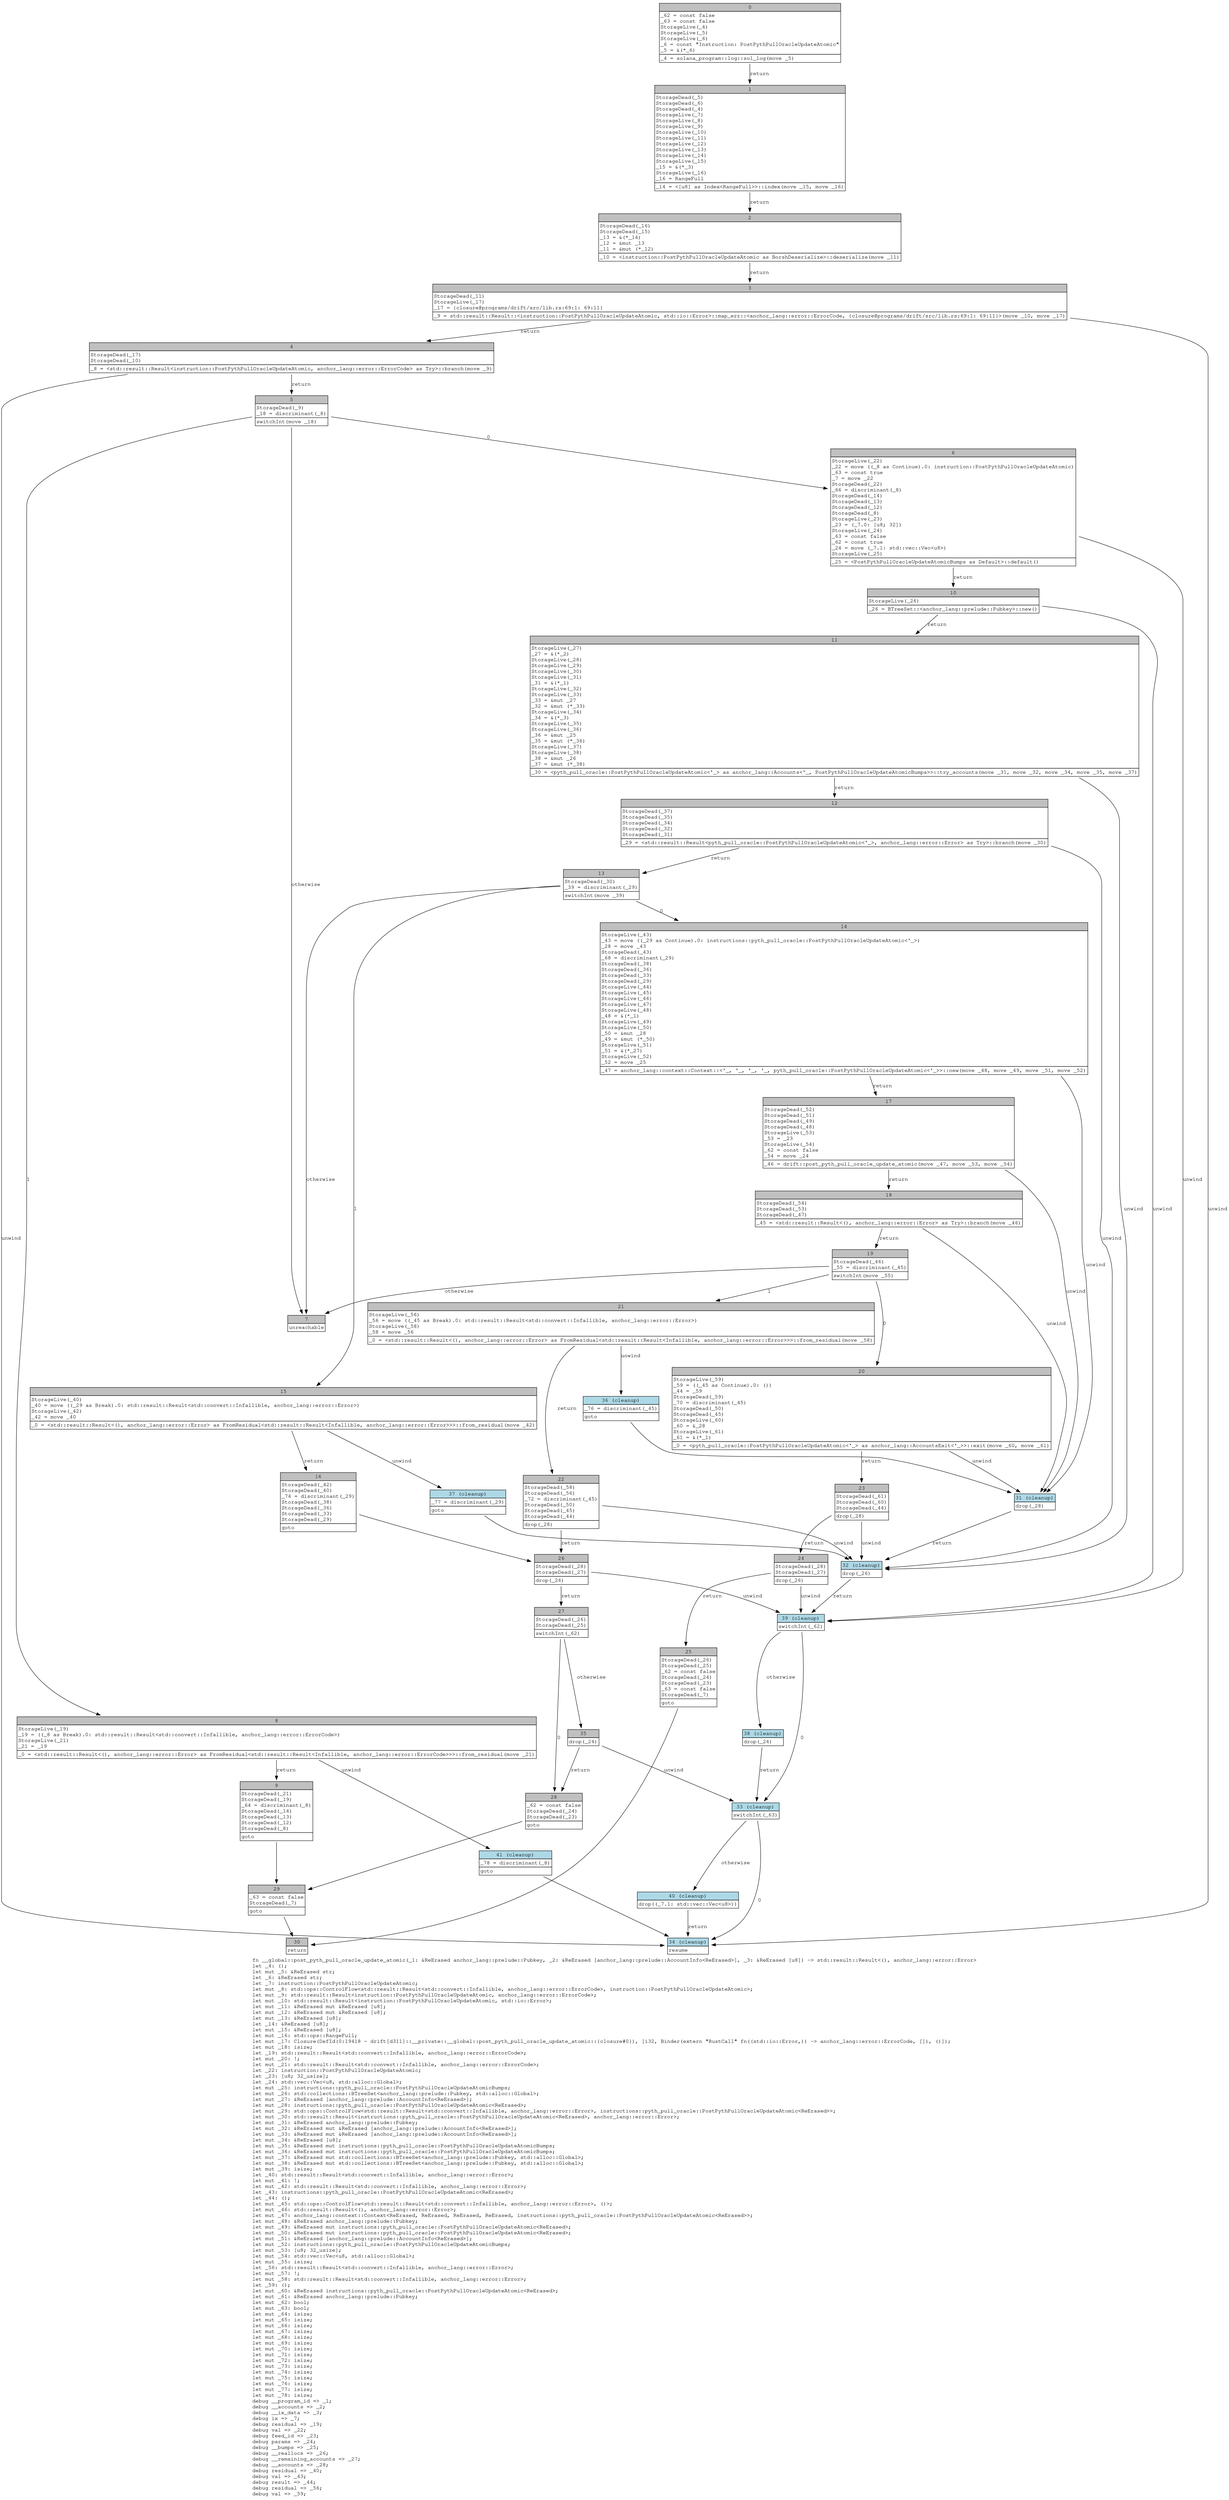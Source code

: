 digraph Mir_0_19416 {
    graph [fontname="Courier, monospace"];
    node [fontname="Courier, monospace"];
    edge [fontname="Courier, monospace"];
    label=<fn __global::post_pyth_pull_oracle_update_atomic(_1: &amp;ReErased anchor_lang::prelude::Pubkey, _2: &amp;ReErased [anchor_lang::prelude::AccountInfo&lt;ReErased&gt;], _3: &amp;ReErased [u8]) -&gt; std::result::Result&lt;(), anchor_lang::error::Error&gt;<br align="left"/>let _4: ();<br align="left"/>let mut _5: &amp;ReErased str;<br align="left"/>let _6: &amp;ReErased str;<br align="left"/>let _7: instruction::PostPythPullOracleUpdateAtomic;<br align="left"/>let mut _8: std::ops::ControlFlow&lt;std::result::Result&lt;std::convert::Infallible, anchor_lang::error::ErrorCode&gt;, instruction::PostPythPullOracleUpdateAtomic&gt;;<br align="left"/>let mut _9: std::result::Result&lt;instruction::PostPythPullOracleUpdateAtomic, anchor_lang::error::ErrorCode&gt;;<br align="left"/>let mut _10: std::result::Result&lt;instruction::PostPythPullOracleUpdateAtomic, std::io::Error&gt;;<br align="left"/>let mut _11: &amp;ReErased mut &amp;ReErased [u8];<br align="left"/>let mut _12: &amp;ReErased mut &amp;ReErased [u8];<br align="left"/>let mut _13: &amp;ReErased [u8];<br align="left"/>let _14: &amp;ReErased [u8];<br align="left"/>let mut _15: &amp;ReErased [u8];<br align="left"/>let mut _16: std::ops::RangeFull;<br align="left"/>let mut _17: Closure(DefId(0:19418 ~ drift[d311]::__private::__global::post_pyth_pull_oracle_update_atomic::{closure#0}), [i32, Binder(extern &quot;RustCall&quot; fn((std::io::Error,)) -&gt; anchor_lang::error::ErrorCode, []), ()]);<br align="left"/>let mut _18: isize;<br align="left"/>let _19: std::result::Result&lt;std::convert::Infallible, anchor_lang::error::ErrorCode&gt;;<br align="left"/>let mut _20: !;<br align="left"/>let mut _21: std::result::Result&lt;std::convert::Infallible, anchor_lang::error::ErrorCode&gt;;<br align="left"/>let _22: instruction::PostPythPullOracleUpdateAtomic;<br align="left"/>let _23: [u8; 32_usize];<br align="left"/>let _24: std::vec::Vec&lt;u8, std::alloc::Global&gt;;<br align="left"/>let mut _25: instructions::pyth_pull_oracle::PostPythPullOracleUpdateAtomicBumps;<br align="left"/>let mut _26: std::collections::BTreeSet&lt;anchor_lang::prelude::Pubkey, std::alloc::Global&gt;;<br align="left"/>let mut _27: &amp;ReErased [anchor_lang::prelude::AccountInfo&lt;ReErased&gt;];<br align="left"/>let mut _28: instructions::pyth_pull_oracle::PostPythPullOracleUpdateAtomic&lt;ReErased&gt;;<br align="left"/>let mut _29: std::ops::ControlFlow&lt;std::result::Result&lt;std::convert::Infallible, anchor_lang::error::Error&gt;, instructions::pyth_pull_oracle::PostPythPullOracleUpdateAtomic&lt;ReErased&gt;&gt;;<br align="left"/>let mut _30: std::result::Result&lt;instructions::pyth_pull_oracle::PostPythPullOracleUpdateAtomic&lt;ReErased&gt;, anchor_lang::error::Error&gt;;<br align="left"/>let mut _31: &amp;ReErased anchor_lang::prelude::Pubkey;<br align="left"/>let mut _32: &amp;ReErased mut &amp;ReErased [anchor_lang::prelude::AccountInfo&lt;ReErased&gt;];<br align="left"/>let mut _33: &amp;ReErased mut &amp;ReErased [anchor_lang::prelude::AccountInfo&lt;ReErased&gt;];<br align="left"/>let mut _34: &amp;ReErased [u8];<br align="left"/>let mut _35: &amp;ReErased mut instructions::pyth_pull_oracle::PostPythPullOracleUpdateAtomicBumps;<br align="left"/>let mut _36: &amp;ReErased mut instructions::pyth_pull_oracle::PostPythPullOracleUpdateAtomicBumps;<br align="left"/>let mut _37: &amp;ReErased mut std::collections::BTreeSet&lt;anchor_lang::prelude::Pubkey, std::alloc::Global&gt;;<br align="left"/>let mut _38: &amp;ReErased mut std::collections::BTreeSet&lt;anchor_lang::prelude::Pubkey, std::alloc::Global&gt;;<br align="left"/>let mut _39: isize;<br align="left"/>let _40: std::result::Result&lt;std::convert::Infallible, anchor_lang::error::Error&gt;;<br align="left"/>let mut _41: !;<br align="left"/>let mut _42: std::result::Result&lt;std::convert::Infallible, anchor_lang::error::Error&gt;;<br align="left"/>let _43: instructions::pyth_pull_oracle::PostPythPullOracleUpdateAtomic&lt;ReErased&gt;;<br align="left"/>let _44: ();<br align="left"/>let mut _45: std::ops::ControlFlow&lt;std::result::Result&lt;std::convert::Infallible, anchor_lang::error::Error&gt;, ()&gt;;<br align="left"/>let mut _46: std::result::Result&lt;(), anchor_lang::error::Error&gt;;<br align="left"/>let mut _47: anchor_lang::context::Context&lt;ReErased, ReErased, ReErased, ReErased, instructions::pyth_pull_oracle::PostPythPullOracleUpdateAtomic&lt;ReErased&gt;&gt;;<br align="left"/>let mut _48: &amp;ReErased anchor_lang::prelude::Pubkey;<br align="left"/>let mut _49: &amp;ReErased mut instructions::pyth_pull_oracle::PostPythPullOracleUpdateAtomic&lt;ReErased&gt;;<br align="left"/>let mut _50: &amp;ReErased mut instructions::pyth_pull_oracle::PostPythPullOracleUpdateAtomic&lt;ReErased&gt;;<br align="left"/>let mut _51: &amp;ReErased [anchor_lang::prelude::AccountInfo&lt;ReErased&gt;];<br align="left"/>let mut _52: instructions::pyth_pull_oracle::PostPythPullOracleUpdateAtomicBumps;<br align="left"/>let mut _53: [u8; 32_usize];<br align="left"/>let mut _54: std::vec::Vec&lt;u8, std::alloc::Global&gt;;<br align="left"/>let mut _55: isize;<br align="left"/>let _56: std::result::Result&lt;std::convert::Infallible, anchor_lang::error::Error&gt;;<br align="left"/>let mut _57: !;<br align="left"/>let mut _58: std::result::Result&lt;std::convert::Infallible, anchor_lang::error::Error&gt;;<br align="left"/>let _59: ();<br align="left"/>let mut _60: &amp;ReErased instructions::pyth_pull_oracle::PostPythPullOracleUpdateAtomic&lt;ReErased&gt;;<br align="left"/>let mut _61: &amp;ReErased anchor_lang::prelude::Pubkey;<br align="left"/>let mut _62: bool;<br align="left"/>let mut _63: bool;<br align="left"/>let mut _64: isize;<br align="left"/>let mut _65: isize;<br align="left"/>let mut _66: isize;<br align="left"/>let mut _67: isize;<br align="left"/>let mut _68: isize;<br align="left"/>let mut _69: isize;<br align="left"/>let mut _70: isize;<br align="left"/>let mut _71: isize;<br align="left"/>let mut _72: isize;<br align="left"/>let mut _73: isize;<br align="left"/>let mut _74: isize;<br align="left"/>let mut _75: isize;<br align="left"/>let mut _76: isize;<br align="left"/>let mut _77: isize;<br align="left"/>let mut _78: isize;<br align="left"/>debug __program_id =&gt; _1;<br align="left"/>debug __accounts =&gt; _2;<br align="left"/>debug __ix_data =&gt; _3;<br align="left"/>debug ix =&gt; _7;<br align="left"/>debug residual =&gt; _19;<br align="left"/>debug val =&gt; _22;<br align="left"/>debug feed_id =&gt; _23;<br align="left"/>debug params =&gt; _24;<br align="left"/>debug __bumps =&gt; _25;<br align="left"/>debug __reallocs =&gt; _26;<br align="left"/>debug __remaining_accounts =&gt; _27;<br align="left"/>debug __accounts =&gt; _28;<br align="left"/>debug residual =&gt; _40;<br align="left"/>debug val =&gt; _43;<br align="left"/>debug result =&gt; _44;<br align="left"/>debug residual =&gt; _56;<br align="left"/>debug val =&gt; _59;<br align="left"/>>;
    bb0__0_19416 [shape="none", label=<<table border="0" cellborder="1" cellspacing="0"><tr><td bgcolor="gray" align="center" colspan="1">0</td></tr><tr><td align="left" balign="left">_62 = const false<br/>_63 = const false<br/>StorageLive(_4)<br/>StorageLive(_5)<br/>StorageLive(_6)<br/>_6 = const &quot;Instruction: PostPythPullOracleUpdateAtomic&quot;<br/>_5 = &amp;(*_6)<br/></td></tr><tr><td align="left">_4 = solana_program::log::sol_log(move _5)</td></tr></table>>];
    bb1__0_19416 [shape="none", label=<<table border="0" cellborder="1" cellspacing="0"><tr><td bgcolor="gray" align="center" colspan="1">1</td></tr><tr><td align="left" balign="left">StorageDead(_5)<br/>StorageDead(_6)<br/>StorageDead(_4)<br/>StorageLive(_7)<br/>StorageLive(_8)<br/>StorageLive(_9)<br/>StorageLive(_10)<br/>StorageLive(_11)<br/>StorageLive(_12)<br/>StorageLive(_13)<br/>StorageLive(_14)<br/>StorageLive(_15)<br/>_15 = &amp;(*_3)<br/>StorageLive(_16)<br/>_16 = RangeFull<br/></td></tr><tr><td align="left">_14 = &lt;[u8] as Index&lt;RangeFull&gt;&gt;::index(move _15, move _16)</td></tr></table>>];
    bb2__0_19416 [shape="none", label=<<table border="0" cellborder="1" cellspacing="0"><tr><td bgcolor="gray" align="center" colspan="1">2</td></tr><tr><td align="left" balign="left">StorageDead(_16)<br/>StorageDead(_15)<br/>_13 = &amp;(*_14)<br/>_12 = &amp;mut _13<br/>_11 = &amp;mut (*_12)<br/></td></tr><tr><td align="left">_10 = &lt;instruction::PostPythPullOracleUpdateAtomic as BorshDeserialize&gt;::deserialize(move _11)</td></tr></table>>];
    bb3__0_19416 [shape="none", label=<<table border="0" cellborder="1" cellspacing="0"><tr><td bgcolor="gray" align="center" colspan="1">3</td></tr><tr><td align="left" balign="left">StorageDead(_11)<br/>StorageLive(_17)<br/>_17 = {closure@programs/drift/src/lib.rs:69:1: 69:11}<br/></td></tr><tr><td align="left">_9 = std::result::Result::&lt;instruction::PostPythPullOracleUpdateAtomic, std::io::Error&gt;::map_err::&lt;anchor_lang::error::ErrorCode, {closure@programs/drift/src/lib.rs:69:1: 69:11}&gt;(move _10, move _17)</td></tr></table>>];
    bb4__0_19416 [shape="none", label=<<table border="0" cellborder="1" cellspacing="0"><tr><td bgcolor="gray" align="center" colspan="1">4</td></tr><tr><td align="left" balign="left">StorageDead(_17)<br/>StorageDead(_10)<br/></td></tr><tr><td align="left">_8 = &lt;std::result::Result&lt;instruction::PostPythPullOracleUpdateAtomic, anchor_lang::error::ErrorCode&gt; as Try&gt;::branch(move _9)</td></tr></table>>];
    bb5__0_19416 [shape="none", label=<<table border="0" cellborder="1" cellspacing="0"><tr><td bgcolor="gray" align="center" colspan="1">5</td></tr><tr><td align="left" balign="left">StorageDead(_9)<br/>_18 = discriminant(_8)<br/></td></tr><tr><td align="left">switchInt(move _18)</td></tr></table>>];
    bb6__0_19416 [shape="none", label=<<table border="0" cellborder="1" cellspacing="0"><tr><td bgcolor="gray" align="center" colspan="1">6</td></tr><tr><td align="left" balign="left">StorageLive(_22)<br/>_22 = move ((_8 as Continue).0: instruction::PostPythPullOracleUpdateAtomic)<br/>_63 = const true<br/>_7 = move _22<br/>StorageDead(_22)<br/>_66 = discriminant(_8)<br/>StorageDead(_14)<br/>StorageDead(_13)<br/>StorageDead(_12)<br/>StorageDead(_8)<br/>StorageLive(_23)<br/>_23 = (_7.0: [u8; 32])<br/>StorageLive(_24)<br/>_63 = const false<br/>_62 = const true<br/>_24 = move (_7.1: std::vec::Vec&lt;u8&gt;)<br/>StorageLive(_25)<br/></td></tr><tr><td align="left">_25 = &lt;PostPythPullOracleUpdateAtomicBumps as Default&gt;::default()</td></tr></table>>];
    bb7__0_19416 [shape="none", label=<<table border="0" cellborder="1" cellspacing="0"><tr><td bgcolor="gray" align="center" colspan="1">7</td></tr><tr><td align="left">unreachable</td></tr></table>>];
    bb8__0_19416 [shape="none", label=<<table border="0" cellborder="1" cellspacing="0"><tr><td bgcolor="gray" align="center" colspan="1">8</td></tr><tr><td align="left" balign="left">StorageLive(_19)<br/>_19 = ((_8 as Break).0: std::result::Result&lt;std::convert::Infallible, anchor_lang::error::ErrorCode&gt;)<br/>StorageLive(_21)<br/>_21 = _19<br/></td></tr><tr><td align="left">_0 = &lt;std::result::Result&lt;(), anchor_lang::error::Error&gt; as FromResidual&lt;std::result::Result&lt;Infallible, anchor_lang::error::ErrorCode&gt;&gt;&gt;::from_residual(move _21)</td></tr></table>>];
    bb9__0_19416 [shape="none", label=<<table border="0" cellborder="1" cellspacing="0"><tr><td bgcolor="gray" align="center" colspan="1">9</td></tr><tr><td align="left" balign="left">StorageDead(_21)<br/>StorageDead(_19)<br/>_64 = discriminant(_8)<br/>StorageDead(_14)<br/>StorageDead(_13)<br/>StorageDead(_12)<br/>StorageDead(_8)<br/></td></tr><tr><td align="left">goto</td></tr></table>>];
    bb10__0_19416 [shape="none", label=<<table border="0" cellborder="1" cellspacing="0"><tr><td bgcolor="gray" align="center" colspan="1">10</td></tr><tr><td align="left" balign="left">StorageLive(_26)<br/></td></tr><tr><td align="left">_26 = BTreeSet::&lt;anchor_lang::prelude::Pubkey&gt;::new()</td></tr></table>>];
    bb11__0_19416 [shape="none", label=<<table border="0" cellborder="1" cellspacing="0"><tr><td bgcolor="gray" align="center" colspan="1">11</td></tr><tr><td align="left" balign="left">StorageLive(_27)<br/>_27 = &amp;(*_2)<br/>StorageLive(_28)<br/>StorageLive(_29)<br/>StorageLive(_30)<br/>StorageLive(_31)<br/>_31 = &amp;(*_1)<br/>StorageLive(_32)<br/>StorageLive(_33)<br/>_33 = &amp;mut _27<br/>_32 = &amp;mut (*_33)<br/>StorageLive(_34)<br/>_34 = &amp;(*_3)<br/>StorageLive(_35)<br/>StorageLive(_36)<br/>_36 = &amp;mut _25<br/>_35 = &amp;mut (*_36)<br/>StorageLive(_37)<br/>StorageLive(_38)<br/>_38 = &amp;mut _26<br/>_37 = &amp;mut (*_38)<br/></td></tr><tr><td align="left">_30 = &lt;pyth_pull_oracle::PostPythPullOracleUpdateAtomic&lt;'_&gt; as anchor_lang::Accounts&lt;'_, PostPythPullOracleUpdateAtomicBumps&gt;&gt;::try_accounts(move _31, move _32, move _34, move _35, move _37)</td></tr></table>>];
    bb12__0_19416 [shape="none", label=<<table border="0" cellborder="1" cellspacing="0"><tr><td bgcolor="gray" align="center" colspan="1">12</td></tr><tr><td align="left" balign="left">StorageDead(_37)<br/>StorageDead(_35)<br/>StorageDead(_34)<br/>StorageDead(_32)<br/>StorageDead(_31)<br/></td></tr><tr><td align="left">_29 = &lt;std::result::Result&lt;pyth_pull_oracle::PostPythPullOracleUpdateAtomic&lt;'_&gt;, anchor_lang::error::Error&gt; as Try&gt;::branch(move _30)</td></tr></table>>];
    bb13__0_19416 [shape="none", label=<<table border="0" cellborder="1" cellspacing="0"><tr><td bgcolor="gray" align="center" colspan="1">13</td></tr><tr><td align="left" balign="left">StorageDead(_30)<br/>_39 = discriminant(_29)<br/></td></tr><tr><td align="left">switchInt(move _39)</td></tr></table>>];
    bb14__0_19416 [shape="none", label=<<table border="0" cellborder="1" cellspacing="0"><tr><td bgcolor="gray" align="center" colspan="1">14</td></tr><tr><td align="left" balign="left">StorageLive(_43)<br/>_43 = move ((_29 as Continue).0: instructions::pyth_pull_oracle::PostPythPullOracleUpdateAtomic&lt;'_&gt;)<br/>_28 = move _43<br/>StorageDead(_43)<br/>_68 = discriminant(_29)<br/>StorageDead(_38)<br/>StorageDead(_36)<br/>StorageDead(_33)<br/>StorageDead(_29)<br/>StorageLive(_44)<br/>StorageLive(_45)<br/>StorageLive(_46)<br/>StorageLive(_47)<br/>StorageLive(_48)<br/>_48 = &amp;(*_1)<br/>StorageLive(_49)<br/>StorageLive(_50)<br/>_50 = &amp;mut _28<br/>_49 = &amp;mut (*_50)<br/>StorageLive(_51)<br/>_51 = &amp;(*_27)<br/>StorageLive(_52)<br/>_52 = move _25<br/></td></tr><tr><td align="left">_47 = anchor_lang::context::Context::&lt;'_, '_, '_, '_, pyth_pull_oracle::PostPythPullOracleUpdateAtomic&lt;'_&gt;&gt;::new(move _48, move _49, move _51, move _52)</td></tr></table>>];
    bb15__0_19416 [shape="none", label=<<table border="0" cellborder="1" cellspacing="0"><tr><td bgcolor="gray" align="center" colspan="1">15</td></tr><tr><td align="left" balign="left">StorageLive(_40)<br/>_40 = move ((_29 as Break).0: std::result::Result&lt;std::convert::Infallible, anchor_lang::error::Error&gt;)<br/>StorageLive(_42)<br/>_42 = move _40<br/></td></tr><tr><td align="left">_0 = &lt;std::result::Result&lt;(), anchor_lang::error::Error&gt; as FromResidual&lt;std::result::Result&lt;Infallible, anchor_lang::error::Error&gt;&gt;&gt;::from_residual(move _42)</td></tr></table>>];
    bb16__0_19416 [shape="none", label=<<table border="0" cellborder="1" cellspacing="0"><tr><td bgcolor="gray" align="center" colspan="1">16</td></tr><tr><td align="left" balign="left">StorageDead(_42)<br/>StorageDead(_40)<br/>_74 = discriminant(_29)<br/>StorageDead(_38)<br/>StorageDead(_36)<br/>StorageDead(_33)<br/>StorageDead(_29)<br/></td></tr><tr><td align="left">goto</td></tr></table>>];
    bb17__0_19416 [shape="none", label=<<table border="0" cellborder="1" cellspacing="0"><tr><td bgcolor="gray" align="center" colspan="1">17</td></tr><tr><td align="left" balign="left">StorageDead(_52)<br/>StorageDead(_51)<br/>StorageDead(_49)<br/>StorageDead(_48)<br/>StorageLive(_53)<br/>_53 = _23<br/>StorageLive(_54)<br/>_62 = const false<br/>_54 = move _24<br/></td></tr><tr><td align="left">_46 = drift::post_pyth_pull_oracle_update_atomic(move _47, move _53, move _54)</td></tr></table>>];
    bb18__0_19416 [shape="none", label=<<table border="0" cellborder="1" cellspacing="0"><tr><td bgcolor="gray" align="center" colspan="1">18</td></tr><tr><td align="left" balign="left">StorageDead(_54)<br/>StorageDead(_53)<br/>StorageDead(_47)<br/></td></tr><tr><td align="left">_45 = &lt;std::result::Result&lt;(), anchor_lang::error::Error&gt; as Try&gt;::branch(move _46)</td></tr></table>>];
    bb19__0_19416 [shape="none", label=<<table border="0" cellborder="1" cellspacing="0"><tr><td bgcolor="gray" align="center" colspan="1">19</td></tr><tr><td align="left" balign="left">StorageDead(_46)<br/>_55 = discriminant(_45)<br/></td></tr><tr><td align="left">switchInt(move _55)</td></tr></table>>];
    bb20__0_19416 [shape="none", label=<<table border="0" cellborder="1" cellspacing="0"><tr><td bgcolor="gray" align="center" colspan="1">20</td></tr><tr><td align="left" balign="left">StorageLive(_59)<br/>_59 = ((_45 as Continue).0: ())<br/>_44 = _59<br/>StorageDead(_59)<br/>_70 = discriminant(_45)<br/>StorageDead(_50)<br/>StorageDead(_45)<br/>StorageLive(_60)<br/>_60 = &amp;_28<br/>StorageLive(_61)<br/>_61 = &amp;(*_1)<br/></td></tr><tr><td align="left">_0 = &lt;pyth_pull_oracle::PostPythPullOracleUpdateAtomic&lt;'_&gt; as anchor_lang::AccountsExit&lt;'_&gt;&gt;::exit(move _60, move _61)</td></tr></table>>];
    bb21__0_19416 [shape="none", label=<<table border="0" cellborder="1" cellspacing="0"><tr><td bgcolor="gray" align="center" colspan="1">21</td></tr><tr><td align="left" balign="left">StorageLive(_56)<br/>_56 = move ((_45 as Break).0: std::result::Result&lt;std::convert::Infallible, anchor_lang::error::Error&gt;)<br/>StorageLive(_58)<br/>_58 = move _56<br/></td></tr><tr><td align="left">_0 = &lt;std::result::Result&lt;(), anchor_lang::error::Error&gt; as FromResidual&lt;std::result::Result&lt;Infallible, anchor_lang::error::Error&gt;&gt;&gt;::from_residual(move _58)</td></tr></table>>];
    bb22__0_19416 [shape="none", label=<<table border="0" cellborder="1" cellspacing="0"><tr><td bgcolor="gray" align="center" colspan="1">22</td></tr><tr><td align="left" balign="left">StorageDead(_58)<br/>StorageDead(_56)<br/>_72 = discriminant(_45)<br/>StorageDead(_50)<br/>StorageDead(_45)<br/>StorageDead(_44)<br/></td></tr><tr><td align="left">drop(_28)</td></tr></table>>];
    bb23__0_19416 [shape="none", label=<<table border="0" cellborder="1" cellspacing="0"><tr><td bgcolor="gray" align="center" colspan="1">23</td></tr><tr><td align="left" balign="left">StorageDead(_61)<br/>StorageDead(_60)<br/>StorageDead(_44)<br/></td></tr><tr><td align="left">drop(_28)</td></tr></table>>];
    bb24__0_19416 [shape="none", label=<<table border="0" cellborder="1" cellspacing="0"><tr><td bgcolor="gray" align="center" colspan="1">24</td></tr><tr><td align="left" balign="left">StorageDead(_28)<br/>StorageDead(_27)<br/></td></tr><tr><td align="left">drop(_26)</td></tr></table>>];
    bb25__0_19416 [shape="none", label=<<table border="0" cellborder="1" cellspacing="0"><tr><td bgcolor="gray" align="center" colspan="1">25</td></tr><tr><td align="left" balign="left">StorageDead(_26)<br/>StorageDead(_25)<br/>_62 = const false<br/>StorageDead(_24)<br/>StorageDead(_23)<br/>_63 = const false<br/>StorageDead(_7)<br/></td></tr><tr><td align="left">goto</td></tr></table>>];
    bb26__0_19416 [shape="none", label=<<table border="0" cellborder="1" cellspacing="0"><tr><td bgcolor="gray" align="center" colspan="1">26</td></tr><tr><td align="left" balign="left">StorageDead(_28)<br/>StorageDead(_27)<br/></td></tr><tr><td align="left">drop(_26)</td></tr></table>>];
    bb27__0_19416 [shape="none", label=<<table border="0" cellborder="1" cellspacing="0"><tr><td bgcolor="gray" align="center" colspan="1">27</td></tr><tr><td align="left" balign="left">StorageDead(_26)<br/>StorageDead(_25)<br/></td></tr><tr><td align="left">switchInt(_62)</td></tr></table>>];
    bb28__0_19416 [shape="none", label=<<table border="0" cellborder="1" cellspacing="0"><tr><td bgcolor="gray" align="center" colspan="1">28</td></tr><tr><td align="left" balign="left">_62 = const false<br/>StorageDead(_24)<br/>StorageDead(_23)<br/></td></tr><tr><td align="left">goto</td></tr></table>>];
    bb29__0_19416 [shape="none", label=<<table border="0" cellborder="1" cellspacing="0"><tr><td bgcolor="gray" align="center" colspan="1">29</td></tr><tr><td align="left" balign="left">_63 = const false<br/>StorageDead(_7)<br/></td></tr><tr><td align="left">goto</td></tr></table>>];
    bb30__0_19416 [shape="none", label=<<table border="0" cellborder="1" cellspacing="0"><tr><td bgcolor="gray" align="center" colspan="1">30</td></tr><tr><td align="left">return</td></tr></table>>];
    bb31__0_19416 [shape="none", label=<<table border="0" cellborder="1" cellspacing="0"><tr><td bgcolor="lightblue" align="center" colspan="1">31 (cleanup)</td></tr><tr><td align="left">drop(_28)</td></tr></table>>];
    bb32__0_19416 [shape="none", label=<<table border="0" cellborder="1" cellspacing="0"><tr><td bgcolor="lightblue" align="center" colspan="1">32 (cleanup)</td></tr><tr><td align="left">drop(_26)</td></tr></table>>];
    bb33__0_19416 [shape="none", label=<<table border="0" cellborder="1" cellspacing="0"><tr><td bgcolor="lightblue" align="center" colspan="1">33 (cleanup)</td></tr><tr><td align="left">switchInt(_63)</td></tr></table>>];
    bb34__0_19416 [shape="none", label=<<table border="0" cellborder="1" cellspacing="0"><tr><td bgcolor="lightblue" align="center" colspan="1">34 (cleanup)</td></tr><tr><td align="left">resume</td></tr></table>>];
    bb35__0_19416 [shape="none", label=<<table border="0" cellborder="1" cellspacing="0"><tr><td bgcolor="gray" align="center" colspan="1">35</td></tr><tr><td align="left">drop(_24)</td></tr></table>>];
    bb36__0_19416 [shape="none", label=<<table border="0" cellborder="1" cellspacing="0"><tr><td bgcolor="lightblue" align="center" colspan="1">36 (cleanup)</td></tr><tr><td align="left" balign="left">_76 = discriminant(_45)<br/></td></tr><tr><td align="left">goto</td></tr></table>>];
    bb37__0_19416 [shape="none", label=<<table border="0" cellborder="1" cellspacing="0"><tr><td bgcolor="lightblue" align="center" colspan="1">37 (cleanup)</td></tr><tr><td align="left" balign="left">_77 = discriminant(_29)<br/></td></tr><tr><td align="left">goto</td></tr></table>>];
    bb38__0_19416 [shape="none", label=<<table border="0" cellborder="1" cellspacing="0"><tr><td bgcolor="lightblue" align="center" colspan="1">38 (cleanup)</td></tr><tr><td align="left">drop(_24)</td></tr></table>>];
    bb39__0_19416 [shape="none", label=<<table border="0" cellborder="1" cellspacing="0"><tr><td bgcolor="lightblue" align="center" colspan="1">39 (cleanup)</td></tr><tr><td align="left">switchInt(_62)</td></tr></table>>];
    bb40__0_19416 [shape="none", label=<<table border="0" cellborder="1" cellspacing="0"><tr><td bgcolor="lightblue" align="center" colspan="1">40 (cleanup)</td></tr><tr><td align="left">drop((_7.1: std::vec::Vec&lt;u8&gt;))</td></tr></table>>];
    bb41__0_19416 [shape="none", label=<<table border="0" cellborder="1" cellspacing="0"><tr><td bgcolor="lightblue" align="center" colspan="1">41 (cleanup)</td></tr><tr><td align="left" balign="left">_78 = discriminant(_8)<br/></td></tr><tr><td align="left">goto</td></tr></table>>];
    bb0__0_19416 -> bb1__0_19416 [label="return"];
    bb1__0_19416 -> bb2__0_19416 [label="return"];
    bb2__0_19416 -> bb3__0_19416 [label="return"];
    bb3__0_19416 -> bb4__0_19416 [label="return"];
    bb3__0_19416 -> bb34__0_19416 [label="unwind"];
    bb4__0_19416 -> bb5__0_19416 [label="return"];
    bb4__0_19416 -> bb34__0_19416 [label="unwind"];
    bb5__0_19416 -> bb6__0_19416 [label="0"];
    bb5__0_19416 -> bb8__0_19416 [label="1"];
    bb5__0_19416 -> bb7__0_19416 [label="otherwise"];
    bb6__0_19416 -> bb10__0_19416 [label="return"];
    bb6__0_19416 -> bb39__0_19416 [label="unwind"];
    bb8__0_19416 -> bb9__0_19416 [label="return"];
    bb8__0_19416 -> bb41__0_19416 [label="unwind"];
    bb9__0_19416 -> bb29__0_19416 [label=""];
    bb10__0_19416 -> bb11__0_19416 [label="return"];
    bb10__0_19416 -> bb39__0_19416 [label="unwind"];
    bb11__0_19416 -> bb12__0_19416 [label="return"];
    bb11__0_19416 -> bb32__0_19416 [label="unwind"];
    bb12__0_19416 -> bb13__0_19416 [label="return"];
    bb12__0_19416 -> bb32__0_19416 [label="unwind"];
    bb13__0_19416 -> bb14__0_19416 [label="0"];
    bb13__0_19416 -> bb15__0_19416 [label="1"];
    bb13__0_19416 -> bb7__0_19416 [label="otherwise"];
    bb14__0_19416 -> bb17__0_19416 [label="return"];
    bb14__0_19416 -> bb31__0_19416 [label="unwind"];
    bb15__0_19416 -> bb16__0_19416 [label="return"];
    bb15__0_19416 -> bb37__0_19416 [label="unwind"];
    bb16__0_19416 -> bb26__0_19416 [label=""];
    bb17__0_19416 -> bb18__0_19416 [label="return"];
    bb17__0_19416 -> bb31__0_19416 [label="unwind"];
    bb18__0_19416 -> bb19__0_19416 [label="return"];
    bb18__0_19416 -> bb31__0_19416 [label="unwind"];
    bb19__0_19416 -> bb20__0_19416 [label="0"];
    bb19__0_19416 -> bb21__0_19416 [label="1"];
    bb19__0_19416 -> bb7__0_19416 [label="otherwise"];
    bb20__0_19416 -> bb23__0_19416 [label="return"];
    bb20__0_19416 -> bb31__0_19416 [label="unwind"];
    bb21__0_19416 -> bb22__0_19416 [label="return"];
    bb21__0_19416 -> bb36__0_19416 [label="unwind"];
    bb22__0_19416 -> bb26__0_19416 [label="return"];
    bb22__0_19416 -> bb32__0_19416 [label="unwind"];
    bb23__0_19416 -> bb24__0_19416 [label="return"];
    bb23__0_19416 -> bb32__0_19416 [label="unwind"];
    bb24__0_19416 -> bb25__0_19416 [label="return"];
    bb24__0_19416 -> bb39__0_19416 [label="unwind"];
    bb25__0_19416 -> bb30__0_19416 [label=""];
    bb26__0_19416 -> bb27__0_19416 [label="return"];
    bb26__0_19416 -> bb39__0_19416 [label="unwind"];
    bb27__0_19416 -> bb28__0_19416 [label="0"];
    bb27__0_19416 -> bb35__0_19416 [label="otherwise"];
    bb28__0_19416 -> bb29__0_19416 [label=""];
    bb29__0_19416 -> bb30__0_19416 [label=""];
    bb31__0_19416 -> bb32__0_19416 [label="return"];
    bb32__0_19416 -> bb39__0_19416 [label="return"];
    bb33__0_19416 -> bb34__0_19416 [label="0"];
    bb33__0_19416 -> bb40__0_19416 [label="otherwise"];
    bb35__0_19416 -> bb28__0_19416 [label="return"];
    bb35__0_19416 -> bb33__0_19416 [label="unwind"];
    bb36__0_19416 -> bb31__0_19416 [label=""];
    bb37__0_19416 -> bb32__0_19416 [label=""];
    bb38__0_19416 -> bb33__0_19416 [label="return"];
    bb39__0_19416 -> bb33__0_19416 [label="0"];
    bb39__0_19416 -> bb38__0_19416 [label="otherwise"];
    bb40__0_19416 -> bb34__0_19416 [label="return"];
    bb41__0_19416 -> bb34__0_19416 [label=""];
}
